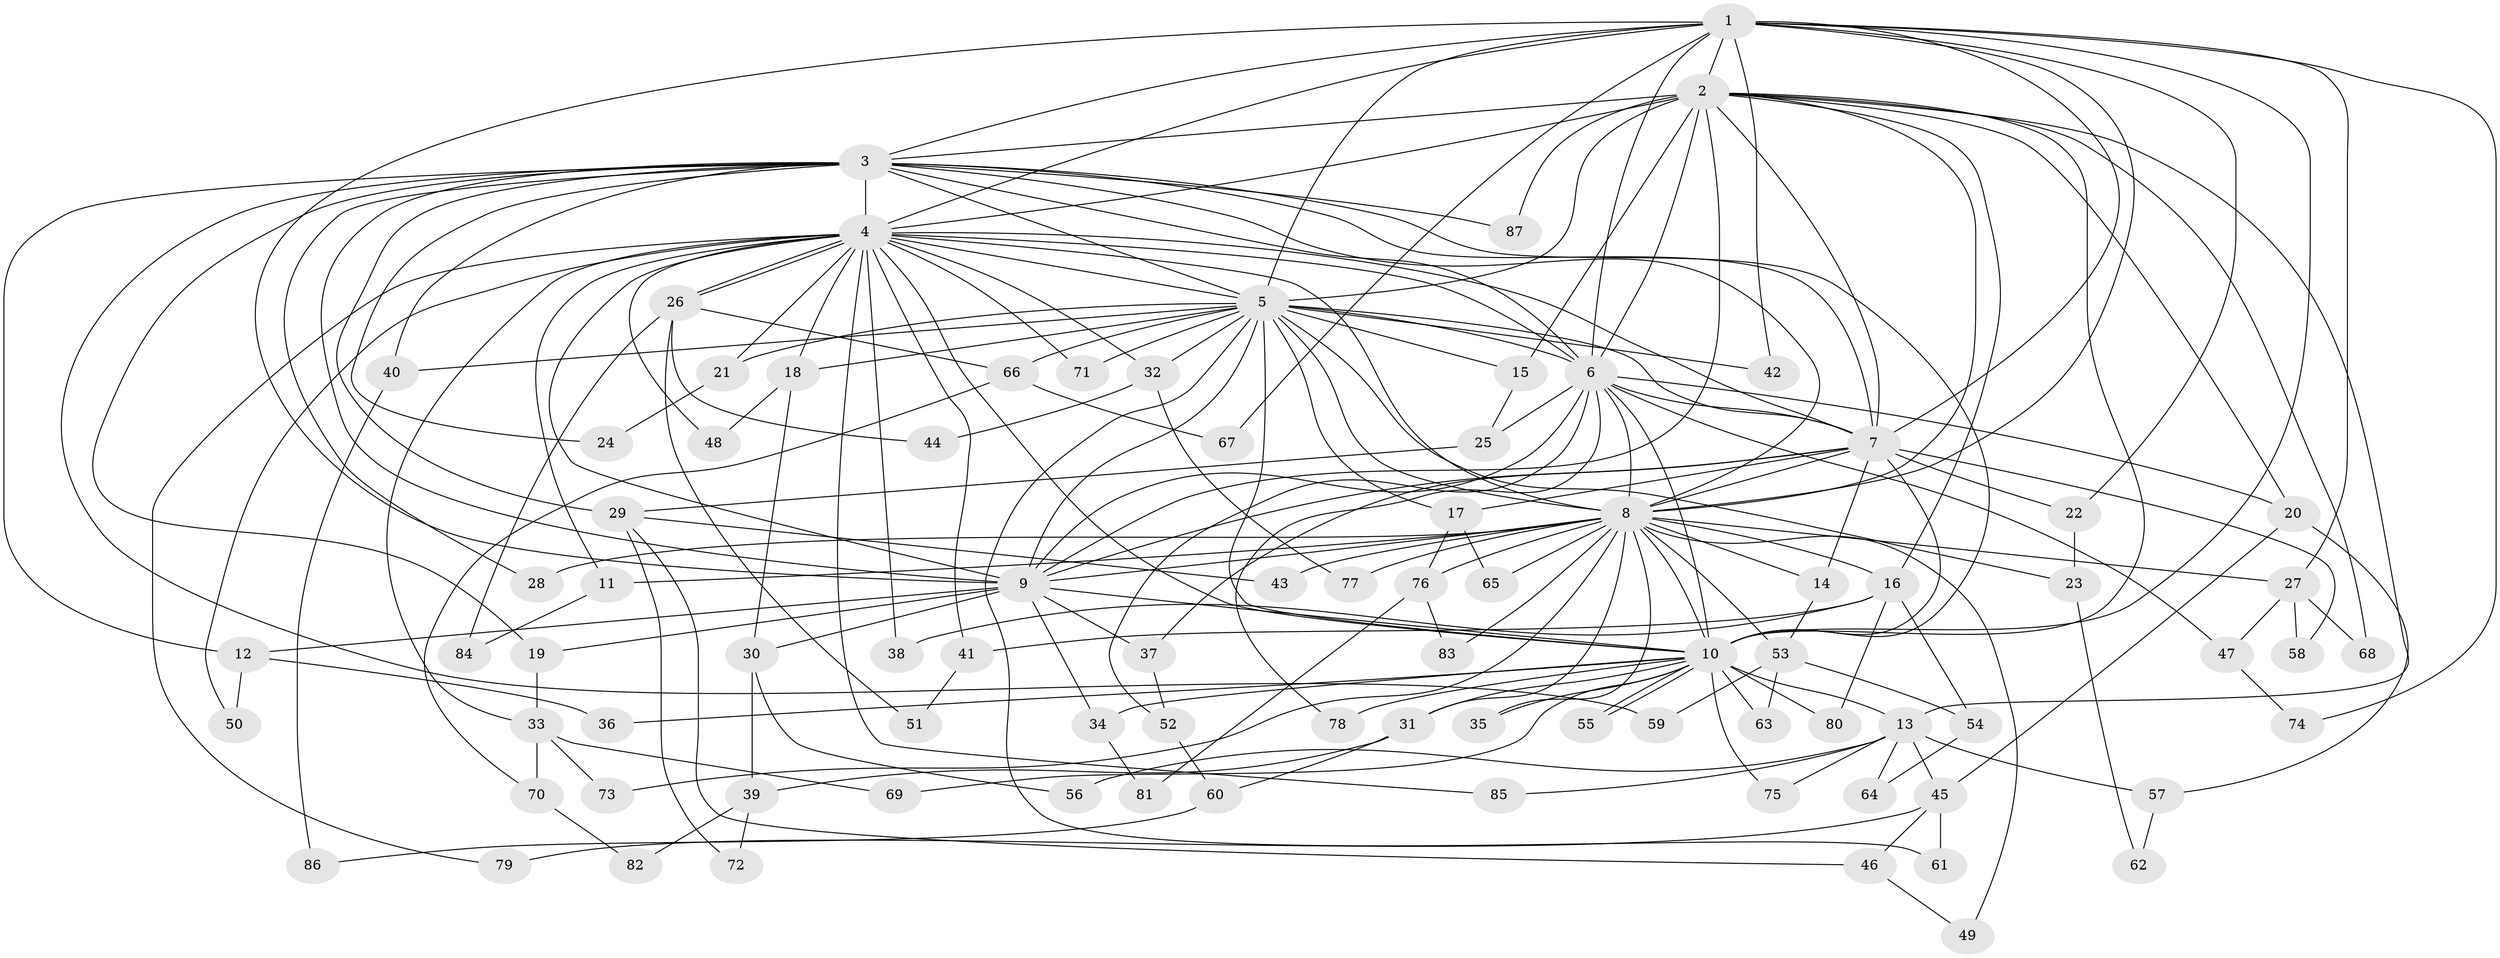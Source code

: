 // Generated by graph-tools (version 1.1) at 2025/49/03/09/25 03:49:34]
// undirected, 87 vertices, 199 edges
graph export_dot {
graph [start="1"]
  node [color=gray90,style=filled];
  1;
  2;
  3;
  4;
  5;
  6;
  7;
  8;
  9;
  10;
  11;
  12;
  13;
  14;
  15;
  16;
  17;
  18;
  19;
  20;
  21;
  22;
  23;
  24;
  25;
  26;
  27;
  28;
  29;
  30;
  31;
  32;
  33;
  34;
  35;
  36;
  37;
  38;
  39;
  40;
  41;
  42;
  43;
  44;
  45;
  46;
  47;
  48;
  49;
  50;
  51;
  52;
  53;
  54;
  55;
  56;
  57;
  58;
  59;
  60;
  61;
  62;
  63;
  64;
  65;
  66;
  67;
  68;
  69;
  70;
  71;
  72;
  73;
  74;
  75;
  76;
  77;
  78;
  79;
  80;
  81;
  82;
  83;
  84;
  85;
  86;
  87;
  1 -- 2;
  1 -- 3;
  1 -- 4;
  1 -- 5;
  1 -- 6;
  1 -- 7;
  1 -- 8;
  1 -- 9;
  1 -- 10;
  1 -- 22;
  1 -- 27;
  1 -- 42;
  1 -- 67;
  1 -- 74;
  2 -- 3;
  2 -- 4;
  2 -- 5;
  2 -- 6;
  2 -- 7;
  2 -- 8;
  2 -- 9;
  2 -- 10;
  2 -- 13;
  2 -- 15;
  2 -- 16;
  2 -- 20;
  2 -- 68;
  2 -- 87;
  3 -- 4;
  3 -- 5;
  3 -- 6;
  3 -- 7;
  3 -- 8;
  3 -- 9;
  3 -- 10;
  3 -- 12;
  3 -- 19;
  3 -- 24;
  3 -- 28;
  3 -- 29;
  3 -- 40;
  3 -- 59;
  3 -- 87;
  4 -- 5;
  4 -- 6;
  4 -- 7;
  4 -- 8;
  4 -- 9;
  4 -- 10;
  4 -- 11;
  4 -- 18;
  4 -- 21;
  4 -- 26;
  4 -- 26;
  4 -- 32;
  4 -- 33;
  4 -- 38;
  4 -- 41;
  4 -- 48;
  4 -- 50;
  4 -- 71;
  4 -- 79;
  4 -- 85;
  5 -- 6;
  5 -- 7;
  5 -- 8;
  5 -- 9;
  5 -- 10;
  5 -- 15;
  5 -- 17;
  5 -- 18;
  5 -- 21;
  5 -- 23;
  5 -- 32;
  5 -- 40;
  5 -- 42;
  5 -- 61;
  5 -- 66;
  5 -- 71;
  6 -- 7;
  6 -- 8;
  6 -- 9;
  6 -- 10;
  6 -- 20;
  6 -- 25;
  6 -- 47;
  6 -- 52;
  6 -- 78;
  7 -- 8;
  7 -- 9;
  7 -- 10;
  7 -- 14;
  7 -- 17;
  7 -- 22;
  7 -- 37;
  7 -- 58;
  8 -- 9;
  8 -- 10;
  8 -- 11;
  8 -- 14;
  8 -- 16;
  8 -- 27;
  8 -- 28;
  8 -- 31;
  8 -- 35;
  8 -- 43;
  8 -- 49;
  8 -- 53;
  8 -- 65;
  8 -- 73;
  8 -- 76;
  8 -- 77;
  8 -- 83;
  9 -- 10;
  9 -- 12;
  9 -- 19;
  9 -- 30;
  9 -- 34;
  9 -- 37;
  10 -- 13;
  10 -- 31;
  10 -- 34;
  10 -- 35;
  10 -- 36;
  10 -- 55;
  10 -- 55;
  10 -- 63;
  10 -- 69;
  10 -- 75;
  10 -- 78;
  10 -- 80;
  11 -- 84;
  12 -- 36;
  12 -- 50;
  13 -- 45;
  13 -- 56;
  13 -- 57;
  13 -- 64;
  13 -- 75;
  13 -- 85;
  14 -- 53;
  15 -- 25;
  16 -- 38;
  16 -- 41;
  16 -- 54;
  16 -- 80;
  17 -- 65;
  17 -- 76;
  18 -- 30;
  18 -- 48;
  19 -- 33;
  20 -- 45;
  20 -- 57;
  21 -- 24;
  22 -- 23;
  23 -- 62;
  25 -- 29;
  26 -- 44;
  26 -- 51;
  26 -- 66;
  26 -- 84;
  27 -- 47;
  27 -- 58;
  27 -- 68;
  29 -- 43;
  29 -- 46;
  29 -- 72;
  30 -- 39;
  30 -- 56;
  31 -- 39;
  31 -- 60;
  32 -- 44;
  32 -- 77;
  33 -- 69;
  33 -- 70;
  33 -- 73;
  34 -- 81;
  37 -- 52;
  39 -- 72;
  39 -- 82;
  40 -- 86;
  41 -- 51;
  45 -- 46;
  45 -- 61;
  45 -- 79;
  46 -- 49;
  47 -- 74;
  52 -- 60;
  53 -- 54;
  53 -- 59;
  53 -- 63;
  54 -- 64;
  57 -- 62;
  60 -- 86;
  66 -- 67;
  66 -- 70;
  70 -- 82;
  76 -- 81;
  76 -- 83;
}
